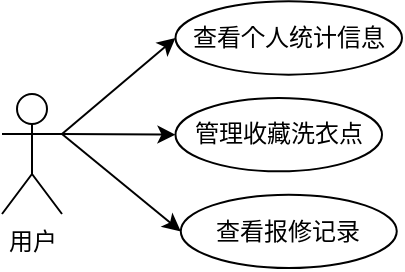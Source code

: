 <mxfile version="26.2.13">
  <diagram name="第 1 页" id="bXbiH3EwShpQN_3dVzvC">
    <mxGraphModel dx="566" dy="480" grid="1" gridSize="10" guides="1" tooltips="1" connect="1" arrows="1" fold="1" page="1" pageScale="1" pageWidth="827" pageHeight="1169" math="0" shadow="0">
      <root>
        <mxCell id="0" />
        <mxCell id="1" parent="0" />
        <mxCell id="T0GfKvfOkViN-3Pl21w1-7" style="edgeStyle=none;rounded=0;orthogonalLoop=1;jettySize=auto;html=1;exitX=1;exitY=0.333;exitDx=0;exitDy=0;exitPerimeter=0;entryX=0;entryY=0.5;entryDx=0;entryDy=0;" parent="1" source="rSCCLJno3e1j1hXcmhqp-1" target="2t82qzao_Dj3ipLsuFm_-3" edge="1">
          <mxGeometry relative="1" as="geometry" />
        </mxCell>
        <mxCell id="T0GfKvfOkViN-3Pl21w1-8" style="edgeStyle=none;rounded=0;orthogonalLoop=1;jettySize=auto;html=1;exitX=1;exitY=0.333;exitDx=0;exitDy=0;exitPerimeter=0;entryX=0;entryY=0.5;entryDx=0;entryDy=0;" parent="1" source="rSCCLJno3e1j1hXcmhqp-1" target="T0GfKvfOkViN-3Pl21w1-1" edge="1">
          <mxGeometry relative="1" as="geometry" />
        </mxCell>
        <mxCell id="T0GfKvfOkViN-3Pl21w1-9" style="edgeStyle=none;rounded=0;orthogonalLoop=1;jettySize=auto;html=1;exitX=1;exitY=0.333;exitDx=0;exitDy=0;exitPerimeter=0;entryX=0;entryY=0.5;entryDx=0;entryDy=0;" parent="1" source="rSCCLJno3e1j1hXcmhqp-1" target="T0GfKvfOkViN-3Pl21w1-2" edge="1">
          <mxGeometry relative="1" as="geometry" />
        </mxCell>
        <mxCell id="rSCCLJno3e1j1hXcmhqp-1" value="用户" style="shape=umlActor;verticalLabelPosition=bottom;verticalAlign=top;html=1;outlineConnect=0;" parent="1" vertex="1">
          <mxGeometry x="140" y="120.0" width="30" height="60" as="geometry" />
        </mxCell>
        <mxCell id="2t82qzao_Dj3ipLsuFm_-3" value="查看个人统计信息" style="ellipse;whiteSpace=wrap;html=1;" parent="1" vertex="1">
          <mxGeometry x="226.75" y="73.66" width="113.25" height="36.67" as="geometry" />
        </mxCell>
        <mxCell id="T0GfKvfOkViN-3Pl21w1-1" value="管理收藏洗衣点" style="ellipse;whiteSpace=wrap;html=1;" parent="1" vertex="1">
          <mxGeometry x="226.75" y="121.99" width="103.25" height="36.67" as="geometry" />
        </mxCell>
        <mxCell id="T0GfKvfOkViN-3Pl21w1-2" value="查看报修记录" style="ellipse;whiteSpace=wrap;html=1;" parent="1" vertex="1">
          <mxGeometry x="229.38" y="170.33" width="108" height="36.67" as="geometry" />
        </mxCell>
      </root>
    </mxGraphModel>
  </diagram>
</mxfile>
